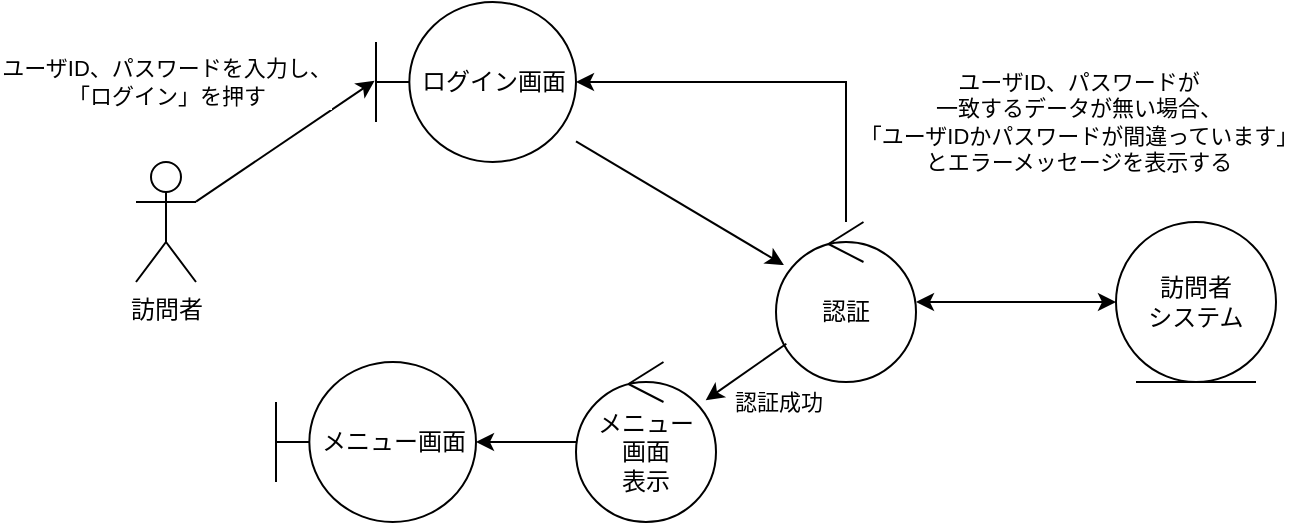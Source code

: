 <mxfile version="28.2.3">
  <diagram id="uNUxpR66J3E9O9nGiyKl" name="ページ1">
    <mxGraphModel dx="786" dy="451" grid="1" gridSize="10" guides="1" tooltips="1" connect="1" arrows="1" fold="1" page="1" pageScale="1" pageWidth="827" pageHeight="1169" math="0" shadow="0">
      <root>
        <mxCell id="0" />
        <mxCell id="1" parent="0" />
        <mxCell id="W_qSasQnc7R4ZVJASuKN-2" value="訪問者" style="shape=umlActor;verticalLabelPosition=bottom;verticalAlign=top;html=1;" vertex="1" parent="1">
          <mxGeometry x="110" y="100" width="30" height="60" as="geometry" />
        </mxCell>
        <mxCell id="W_qSasQnc7R4ZVJASuKN-3" value="ログイン画面" style="shape=umlBoundary;whiteSpace=wrap;html=1;" vertex="1" parent="1">
          <mxGeometry x="230" y="20" width="100" height="80" as="geometry" />
        </mxCell>
        <mxCell id="W_qSasQnc7R4ZVJASuKN-4" value="認証" style="ellipse;shape=umlControl;whiteSpace=wrap;html=1;" vertex="1" parent="1">
          <mxGeometry x="430" y="130" width="70" height="80" as="geometry" />
        </mxCell>
        <mxCell id="W_qSasQnc7R4ZVJASuKN-5" value="メニュー画面" style="shape=umlBoundary;whiteSpace=wrap;html=1;" vertex="1" parent="1">
          <mxGeometry x="180" y="200" width="100" height="80" as="geometry" />
        </mxCell>
        <mxCell id="W_qSasQnc7R4ZVJASuKN-6" value="" style="endArrow=classic;html=1;rounded=0;entryX=-0.007;entryY=0.492;entryDx=0;entryDy=0;entryPerimeter=0;" edge="1" parent="1" source="W_qSasQnc7R4ZVJASuKN-2" target="W_qSasQnc7R4ZVJASuKN-3">
          <mxGeometry width="50" height="50" relative="1" as="geometry">
            <mxPoint x="440" y="240" as="sourcePoint" />
            <mxPoint x="490" y="190" as="targetPoint" />
          </mxGeometry>
        </mxCell>
        <mxCell id="W_qSasQnc7R4ZVJASuKN-7" value="ユーザID、パスワードを入力し、&lt;div&gt;「ログイン」を押す&lt;/div&gt;" style="edgeLabel;html=1;align=center;verticalAlign=middle;resizable=0;points=[];" vertex="1" connectable="0" parent="W_qSasQnc7R4ZVJASuKN-6">
          <mxGeometry x="-0.496" y="-1" relative="1" as="geometry">
            <mxPoint x="-38" y="-46" as="offset" />
          </mxGeometry>
        </mxCell>
        <mxCell id="W_qSasQnc7R4ZVJASuKN-9" value="訪問者&lt;div&gt;システム&lt;/div&gt;" style="ellipse;shape=umlEntity;whiteSpace=wrap;html=1;" vertex="1" parent="1">
          <mxGeometry x="600" y="130" width="80" height="80" as="geometry" />
        </mxCell>
        <mxCell id="W_qSasQnc7R4ZVJASuKN-10" value="" style="endArrow=classic;startArrow=classic;html=1;rounded=0;" edge="1" parent="1" source="W_qSasQnc7R4ZVJASuKN-9" target="W_qSasQnc7R4ZVJASuKN-4">
          <mxGeometry width="50" height="50" relative="1" as="geometry">
            <mxPoint x="570" y="270" as="sourcePoint" />
            <mxPoint x="500" y="150" as="targetPoint" />
          </mxGeometry>
        </mxCell>
        <mxCell id="W_qSasQnc7R4ZVJASuKN-11" value="" style="endArrow=classic;html=1;rounded=0;" edge="1" parent="1" source="W_qSasQnc7R4ZVJASuKN-4" target="W_qSasQnc7R4ZVJASuKN-3">
          <mxGeometry width="50" height="50" relative="1" as="geometry">
            <mxPoint x="570" y="270" as="sourcePoint" />
            <mxPoint x="500" y="150" as="targetPoint" />
            <Array as="points">
              <mxPoint x="465" y="60" />
            </Array>
          </mxGeometry>
        </mxCell>
        <mxCell id="W_qSasQnc7R4ZVJASuKN-18" value="ユーザID、パスワードが&lt;div&gt;一致するデータが無い場合、&lt;/div&gt;&lt;div&gt;「ユーザIDかパスワードが間違っています」&lt;/div&gt;&lt;div&gt;とエラーメッセージを表示する&lt;/div&gt;" style="edgeLabel;html=1;align=center;verticalAlign=middle;resizable=0;points=[];" vertex="1" connectable="0" parent="W_qSasQnc7R4ZVJASuKN-11">
          <mxGeometry x="0.148" y="2" relative="1" as="geometry">
            <mxPoint x="163" y="18" as="offset" />
          </mxGeometry>
        </mxCell>
        <mxCell id="W_qSasQnc7R4ZVJASuKN-13" value="" style="endArrow=classic;html=1;rounded=0;" edge="1" parent="1" source="W_qSasQnc7R4ZVJASuKN-14" target="W_qSasQnc7R4ZVJASuKN-5">
          <mxGeometry width="50" height="50" relative="1" as="geometry">
            <mxPoint x="350" y="320" as="sourcePoint" />
            <mxPoint x="500" y="150" as="targetPoint" />
          </mxGeometry>
        </mxCell>
        <mxCell id="W_qSasQnc7R4ZVJASuKN-14" value="メニュー&lt;div&gt;画面&lt;/div&gt;&lt;div&gt;表示&lt;/div&gt;" style="ellipse;shape=umlControl;whiteSpace=wrap;html=1;" vertex="1" parent="1">
          <mxGeometry x="330" y="200" width="70" height="80" as="geometry" />
        </mxCell>
        <mxCell id="W_qSasQnc7R4ZVJASuKN-15" value="" style="endArrow=classic;html=1;rounded=0;" edge="1" parent="1" source="W_qSasQnc7R4ZVJASuKN-4" target="W_qSasQnc7R4ZVJASuKN-14">
          <mxGeometry width="50" height="50" relative="1" as="geometry">
            <mxPoint x="450" y="240" as="sourcePoint" />
            <mxPoint x="500" y="190" as="targetPoint" />
          </mxGeometry>
        </mxCell>
        <mxCell id="W_qSasQnc7R4ZVJASuKN-19" value="認証成功" style="edgeLabel;html=1;align=center;verticalAlign=middle;resizable=0;points=[];" vertex="1" connectable="0" parent="W_qSasQnc7R4ZVJASuKN-15">
          <mxGeometry x="-0.234" y="3" relative="1" as="geometry">
            <mxPoint x="9" y="16" as="offset" />
          </mxGeometry>
        </mxCell>
        <mxCell id="W_qSasQnc7R4ZVJASuKN-17" value="" style="endArrow=classic;html=1;rounded=0;" edge="1" parent="1" source="W_qSasQnc7R4ZVJASuKN-3" target="W_qSasQnc7R4ZVJASuKN-4">
          <mxGeometry width="50" height="50" relative="1" as="geometry">
            <mxPoint x="450" y="240" as="sourcePoint" />
            <mxPoint x="500" y="190" as="targetPoint" />
          </mxGeometry>
        </mxCell>
      </root>
    </mxGraphModel>
  </diagram>
</mxfile>
